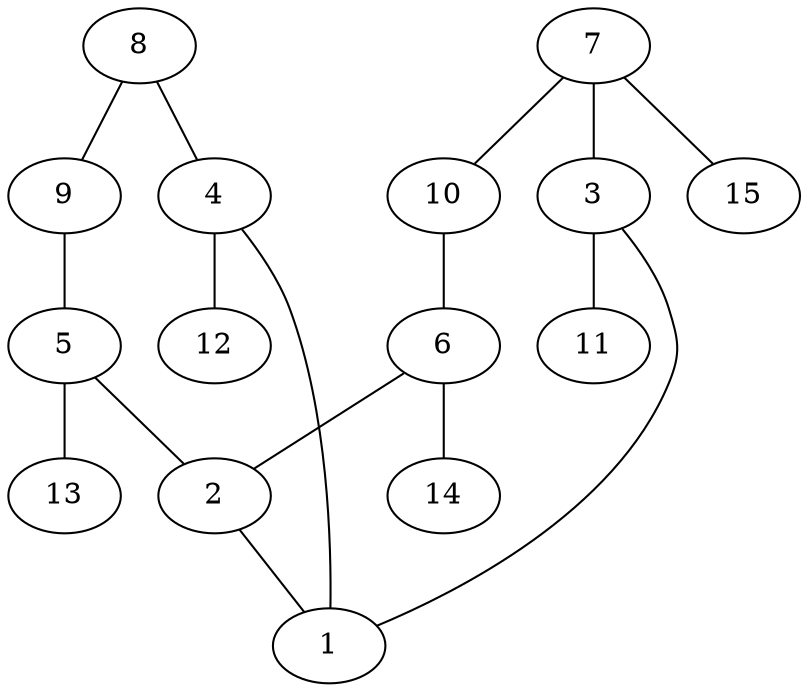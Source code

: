 graph molecule_813 {
	1	 [chem=C];
	2	 [chem=C];
	2 -- 1	 [valence=2];
	3	 [chem=C];
	3 -- 1	 [valence=1];
	11	 [chem=H];
	3 -- 11	 [valence=1];
	4	 [chem=C];
	4 -- 1	 [valence=1];
	12	 [chem=H];
	4 -- 12	 [valence=1];
	5	 [chem=C];
	5 -- 2	 [valence=1];
	13	 [chem=H];
	5 -- 13	 [valence=1];
	6	 [chem=C];
	6 -- 2	 [valence=1];
	14	 [chem=H];
	6 -- 14	 [valence=1];
	7	 [chem=C];
	7 -- 3	 [valence=2];
	10	 [chem=N];
	7 -- 10	 [valence=1];
	15	 [chem=H];
	7 -- 15	 [valence=1];
	8	 [chem=N];
	8 -- 4	 [valence=2];
	9	 [chem=N];
	8 -- 9	 [valence=1];
	9 -- 5	 [valence=2];
	10 -- 6	 [valence=2];
}
